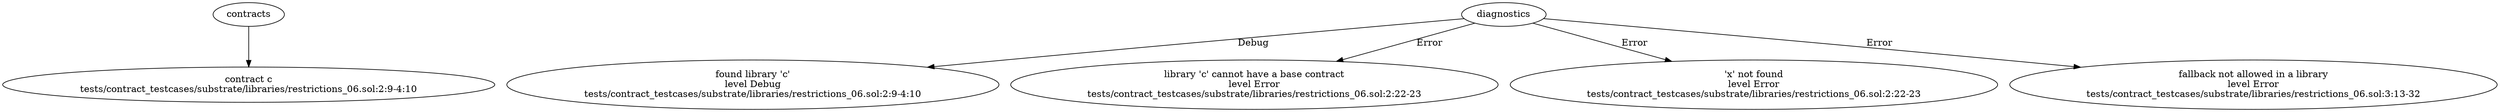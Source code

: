strict digraph "tests/contract_testcases/substrate/libraries/restrictions_06.sol" {
	contract [label="contract c\ntests/contract_testcases/substrate/libraries/restrictions_06.sol:2:9-4:10"]
	diagnostic [label="found library 'c'\nlevel Debug\ntests/contract_testcases/substrate/libraries/restrictions_06.sol:2:9-4:10"]
	diagnostic_5 [label="library 'c' cannot have a base contract\nlevel Error\ntests/contract_testcases/substrate/libraries/restrictions_06.sol:2:22-23"]
	diagnostic_6 [label="'x' not found\nlevel Error\ntests/contract_testcases/substrate/libraries/restrictions_06.sol:2:22-23"]
	diagnostic_7 [label="fallback not allowed in a library\nlevel Error\ntests/contract_testcases/substrate/libraries/restrictions_06.sol:3:13-32"]
	contracts -> contract
	diagnostics -> diagnostic [label="Debug"]
	diagnostics -> diagnostic_5 [label="Error"]
	diagnostics -> diagnostic_6 [label="Error"]
	diagnostics -> diagnostic_7 [label="Error"]
}
